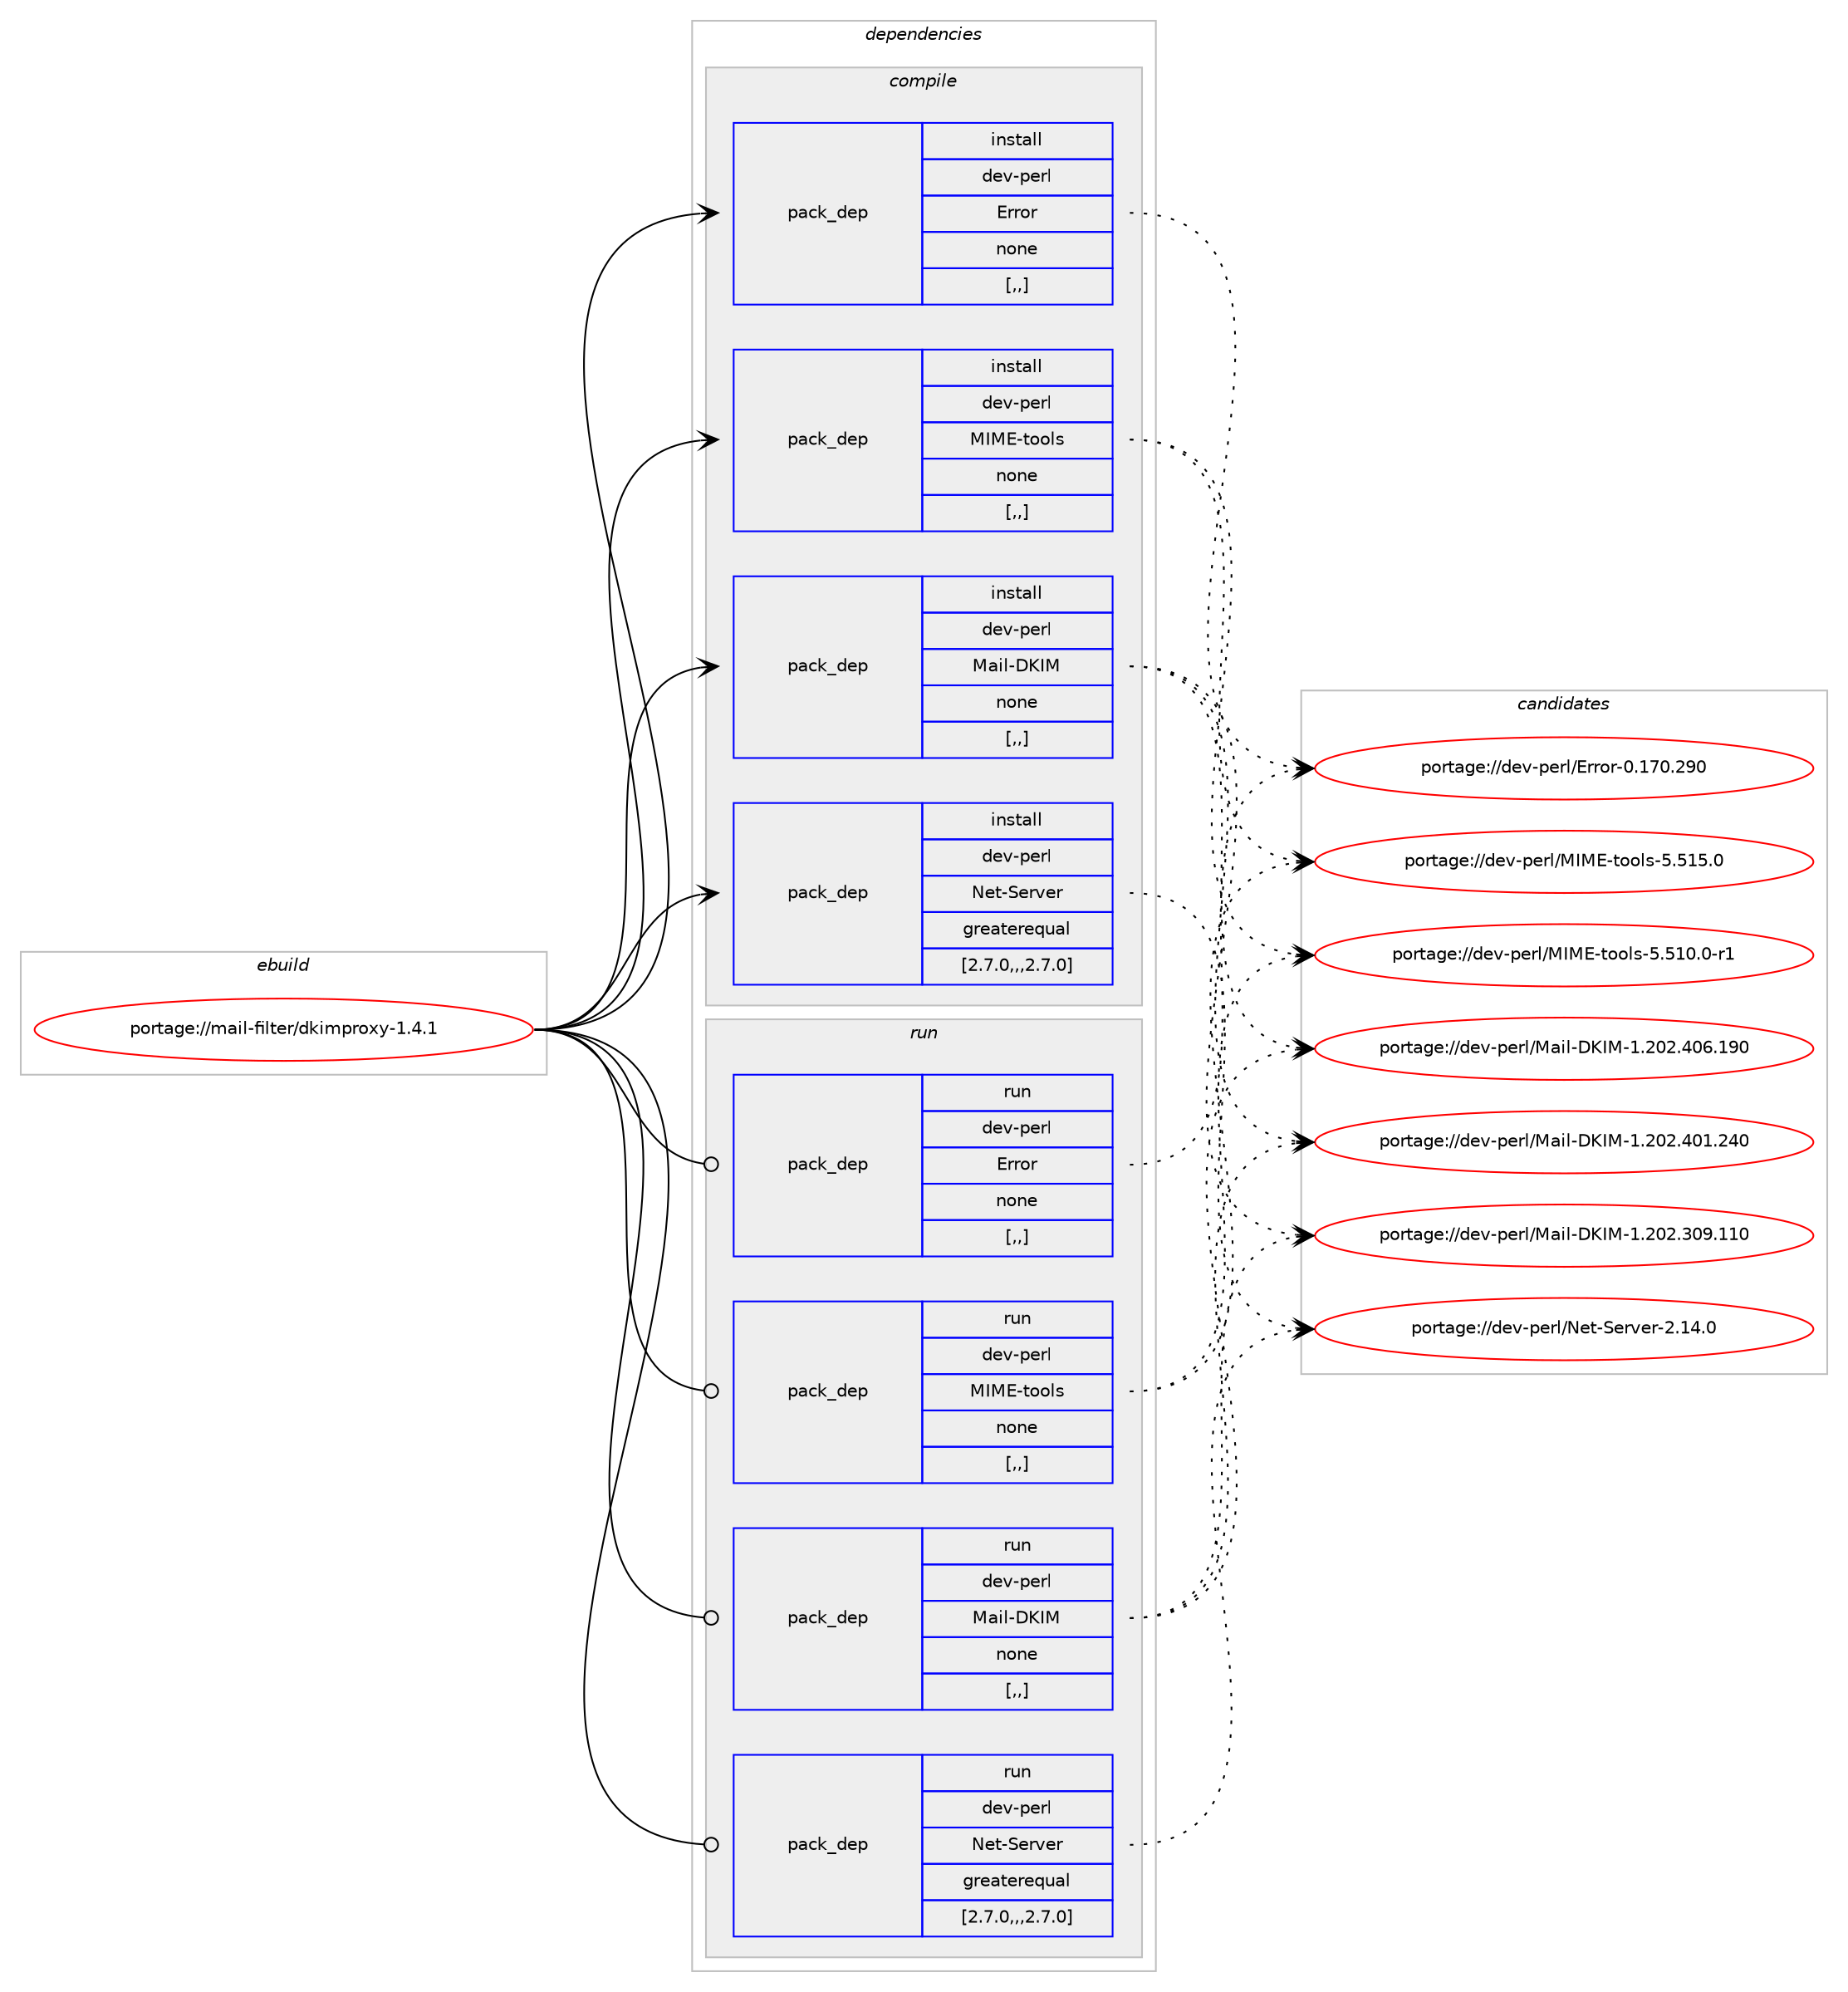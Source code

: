 digraph prolog {

# *************
# Graph options
# *************

newrank=true;
concentrate=true;
compound=true;
graph [rankdir=LR,fontname=Helvetica,fontsize=10,ranksep=1.5];#, ranksep=2.5, nodesep=0.2];
edge  [arrowhead=vee];
node  [fontname=Helvetica,fontsize=10];

# **********
# The ebuild
# **********

subgraph cluster_leftcol {
color=gray;
label=<<i>ebuild</i>>;
id [label="portage://mail-filter/dkimproxy-1.4.1", color=red, width=4, href="../mail-filter/dkimproxy-1.4.1.svg"];
}

# ****************
# The dependencies
# ****************

subgraph cluster_midcol {
color=gray;
label=<<i>dependencies</i>>;
subgraph cluster_compile {
fillcolor="#eeeeee";
style=filled;
label=<<i>compile</i>>;
subgraph pack206254 {
dependency278614 [label=<<TABLE BORDER="0" CELLBORDER="1" CELLSPACING="0" CELLPADDING="4" WIDTH="220"><TR><TD ROWSPAN="6" CELLPADDING="30">pack_dep</TD></TR><TR><TD WIDTH="110">install</TD></TR><TR><TD>dev-perl</TD></TR><TR><TD>Error</TD></TR><TR><TD>none</TD></TR><TR><TD>[,,]</TD></TR></TABLE>>, shape=none, color=blue];
}
id:e -> dependency278614:w [weight=20,style="solid",arrowhead="vee"];
subgraph pack206255 {
dependency278615 [label=<<TABLE BORDER="0" CELLBORDER="1" CELLSPACING="0" CELLPADDING="4" WIDTH="220"><TR><TD ROWSPAN="6" CELLPADDING="30">pack_dep</TD></TR><TR><TD WIDTH="110">install</TD></TR><TR><TD>dev-perl</TD></TR><TR><TD>MIME-tools</TD></TR><TR><TD>none</TD></TR><TR><TD>[,,]</TD></TR></TABLE>>, shape=none, color=blue];
}
id:e -> dependency278615:w [weight=20,style="solid",arrowhead="vee"];
subgraph pack206256 {
dependency278616 [label=<<TABLE BORDER="0" CELLBORDER="1" CELLSPACING="0" CELLPADDING="4" WIDTH="220"><TR><TD ROWSPAN="6" CELLPADDING="30">pack_dep</TD></TR><TR><TD WIDTH="110">install</TD></TR><TR><TD>dev-perl</TD></TR><TR><TD>Mail-DKIM</TD></TR><TR><TD>none</TD></TR><TR><TD>[,,]</TD></TR></TABLE>>, shape=none, color=blue];
}
id:e -> dependency278616:w [weight=20,style="solid",arrowhead="vee"];
subgraph pack206257 {
dependency278617 [label=<<TABLE BORDER="0" CELLBORDER="1" CELLSPACING="0" CELLPADDING="4" WIDTH="220"><TR><TD ROWSPAN="6" CELLPADDING="30">pack_dep</TD></TR><TR><TD WIDTH="110">install</TD></TR><TR><TD>dev-perl</TD></TR><TR><TD>Net-Server</TD></TR><TR><TD>greaterequal</TD></TR><TR><TD>[2.7.0,,,2.7.0]</TD></TR></TABLE>>, shape=none, color=blue];
}
id:e -> dependency278617:w [weight=20,style="solid",arrowhead="vee"];
}
subgraph cluster_compileandrun {
fillcolor="#eeeeee";
style=filled;
label=<<i>compile and run</i>>;
}
subgraph cluster_run {
fillcolor="#eeeeee";
style=filled;
label=<<i>run</i>>;
subgraph pack206258 {
dependency278618 [label=<<TABLE BORDER="0" CELLBORDER="1" CELLSPACING="0" CELLPADDING="4" WIDTH="220"><TR><TD ROWSPAN="6" CELLPADDING="30">pack_dep</TD></TR><TR><TD WIDTH="110">run</TD></TR><TR><TD>dev-perl</TD></TR><TR><TD>Error</TD></TR><TR><TD>none</TD></TR><TR><TD>[,,]</TD></TR></TABLE>>, shape=none, color=blue];
}
id:e -> dependency278618:w [weight=20,style="solid",arrowhead="odot"];
subgraph pack206259 {
dependency278619 [label=<<TABLE BORDER="0" CELLBORDER="1" CELLSPACING="0" CELLPADDING="4" WIDTH="220"><TR><TD ROWSPAN="6" CELLPADDING="30">pack_dep</TD></TR><TR><TD WIDTH="110">run</TD></TR><TR><TD>dev-perl</TD></TR><TR><TD>MIME-tools</TD></TR><TR><TD>none</TD></TR><TR><TD>[,,]</TD></TR></TABLE>>, shape=none, color=blue];
}
id:e -> dependency278619:w [weight=20,style="solid",arrowhead="odot"];
subgraph pack206260 {
dependency278620 [label=<<TABLE BORDER="0" CELLBORDER="1" CELLSPACING="0" CELLPADDING="4" WIDTH="220"><TR><TD ROWSPAN="6" CELLPADDING="30">pack_dep</TD></TR><TR><TD WIDTH="110">run</TD></TR><TR><TD>dev-perl</TD></TR><TR><TD>Mail-DKIM</TD></TR><TR><TD>none</TD></TR><TR><TD>[,,]</TD></TR></TABLE>>, shape=none, color=blue];
}
id:e -> dependency278620:w [weight=20,style="solid",arrowhead="odot"];
subgraph pack206261 {
dependency278621 [label=<<TABLE BORDER="0" CELLBORDER="1" CELLSPACING="0" CELLPADDING="4" WIDTH="220"><TR><TD ROWSPAN="6" CELLPADDING="30">pack_dep</TD></TR><TR><TD WIDTH="110">run</TD></TR><TR><TD>dev-perl</TD></TR><TR><TD>Net-Server</TD></TR><TR><TD>greaterequal</TD></TR><TR><TD>[2.7.0,,,2.7.0]</TD></TR></TABLE>>, shape=none, color=blue];
}
id:e -> dependency278621:w [weight=20,style="solid",arrowhead="odot"];
}
}

# **************
# The candidates
# **************

subgraph cluster_choices {
rank=same;
color=gray;
label=<<i>candidates</i>>;

subgraph choice206254 {
color=black;
nodesep=1;
choice10010111845112101114108476911411411111445484649554846505748 [label="portage://dev-perl/Error-0.170.290", color=red, width=4,href="../dev-perl/Error-0.170.290.svg"];
dependency278614:e -> choice10010111845112101114108476911411411111445484649554846505748:w [style=dotted,weight="100"];
}
subgraph choice206255 {
color=black;
nodesep=1;
choice100101118451121011141084777737769451161111111081154553465349534648 [label="portage://dev-perl/MIME-tools-5.515.0", color=red, width=4,href="../dev-perl/MIME-tools-5.515.0.svg"];
choice1001011184511210111410847777377694511611111110811545534653494846484511449 [label="portage://dev-perl/MIME-tools-5.510.0-r1", color=red, width=4,href="../dev-perl/MIME-tools-5.510.0-r1.svg"];
dependency278615:e -> choice100101118451121011141084777737769451161111111081154553465349534648:w [style=dotted,weight="100"];
dependency278615:e -> choice1001011184511210111410847777377694511611111110811545534653494846484511449:w [style=dotted,weight="100"];
}
subgraph choice206256 {
color=black;
nodesep=1;
choice1001011184511210111410847779710510845687573774549465048504652485446495748 [label="portage://dev-perl/Mail-DKIM-1.202.406.190", color=red, width=4,href="../dev-perl/Mail-DKIM-1.202.406.190.svg"];
choice1001011184511210111410847779710510845687573774549465048504652484946505248 [label="portage://dev-perl/Mail-DKIM-1.202.401.240", color=red, width=4,href="../dev-perl/Mail-DKIM-1.202.401.240.svg"];
choice1001011184511210111410847779710510845687573774549465048504651485746494948 [label="portage://dev-perl/Mail-DKIM-1.202.309.110", color=red, width=4,href="../dev-perl/Mail-DKIM-1.202.309.110.svg"];
dependency278616:e -> choice1001011184511210111410847779710510845687573774549465048504652485446495748:w [style=dotted,weight="100"];
dependency278616:e -> choice1001011184511210111410847779710510845687573774549465048504652484946505248:w [style=dotted,weight="100"];
dependency278616:e -> choice1001011184511210111410847779710510845687573774549465048504651485746494948:w [style=dotted,weight="100"];
}
subgraph choice206257 {
color=black;
nodesep=1;
choice100101118451121011141084778101116458310111411810111445504649524648 [label="portage://dev-perl/Net-Server-2.14.0", color=red, width=4,href="../dev-perl/Net-Server-2.14.0.svg"];
dependency278617:e -> choice100101118451121011141084778101116458310111411810111445504649524648:w [style=dotted,weight="100"];
}
subgraph choice206258 {
color=black;
nodesep=1;
choice10010111845112101114108476911411411111445484649554846505748 [label="portage://dev-perl/Error-0.170.290", color=red, width=4,href="../dev-perl/Error-0.170.290.svg"];
dependency278618:e -> choice10010111845112101114108476911411411111445484649554846505748:w [style=dotted,weight="100"];
}
subgraph choice206259 {
color=black;
nodesep=1;
choice100101118451121011141084777737769451161111111081154553465349534648 [label="portage://dev-perl/MIME-tools-5.515.0", color=red, width=4,href="../dev-perl/MIME-tools-5.515.0.svg"];
choice1001011184511210111410847777377694511611111110811545534653494846484511449 [label="portage://dev-perl/MIME-tools-5.510.0-r1", color=red, width=4,href="../dev-perl/MIME-tools-5.510.0-r1.svg"];
dependency278619:e -> choice100101118451121011141084777737769451161111111081154553465349534648:w [style=dotted,weight="100"];
dependency278619:e -> choice1001011184511210111410847777377694511611111110811545534653494846484511449:w [style=dotted,weight="100"];
}
subgraph choice206260 {
color=black;
nodesep=1;
choice1001011184511210111410847779710510845687573774549465048504652485446495748 [label="portage://dev-perl/Mail-DKIM-1.202.406.190", color=red, width=4,href="../dev-perl/Mail-DKIM-1.202.406.190.svg"];
choice1001011184511210111410847779710510845687573774549465048504652484946505248 [label="portage://dev-perl/Mail-DKIM-1.202.401.240", color=red, width=4,href="../dev-perl/Mail-DKIM-1.202.401.240.svg"];
choice1001011184511210111410847779710510845687573774549465048504651485746494948 [label="portage://dev-perl/Mail-DKIM-1.202.309.110", color=red, width=4,href="../dev-perl/Mail-DKIM-1.202.309.110.svg"];
dependency278620:e -> choice1001011184511210111410847779710510845687573774549465048504652485446495748:w [style=dotted,weight="100"];
dependency278620:e -> choice1001011184511210111410847779710510845687573774549465048504652484946505248:w [style=dotted,weight="100"];
dependency278620:e -> choice1001011184511210111410847779710510845687573774549465048504651485746494948:w [style=dotted,weight="100"];
}
subgraph choice206261 {
color=black;
nodesep=1;
choice100101118451121011141084778101116458310111411810111445504649524648 [label="portage://dev-perl/Net-Server-2.14.0", color=red, width=4,href="../dev-perl/Net-Server-2.14.0.svg"];
dependency278621:e -> choice100101118451121011141084778101116458310111411810111445504649524648:w [style=dotted,weight="100"];
}
}

}
